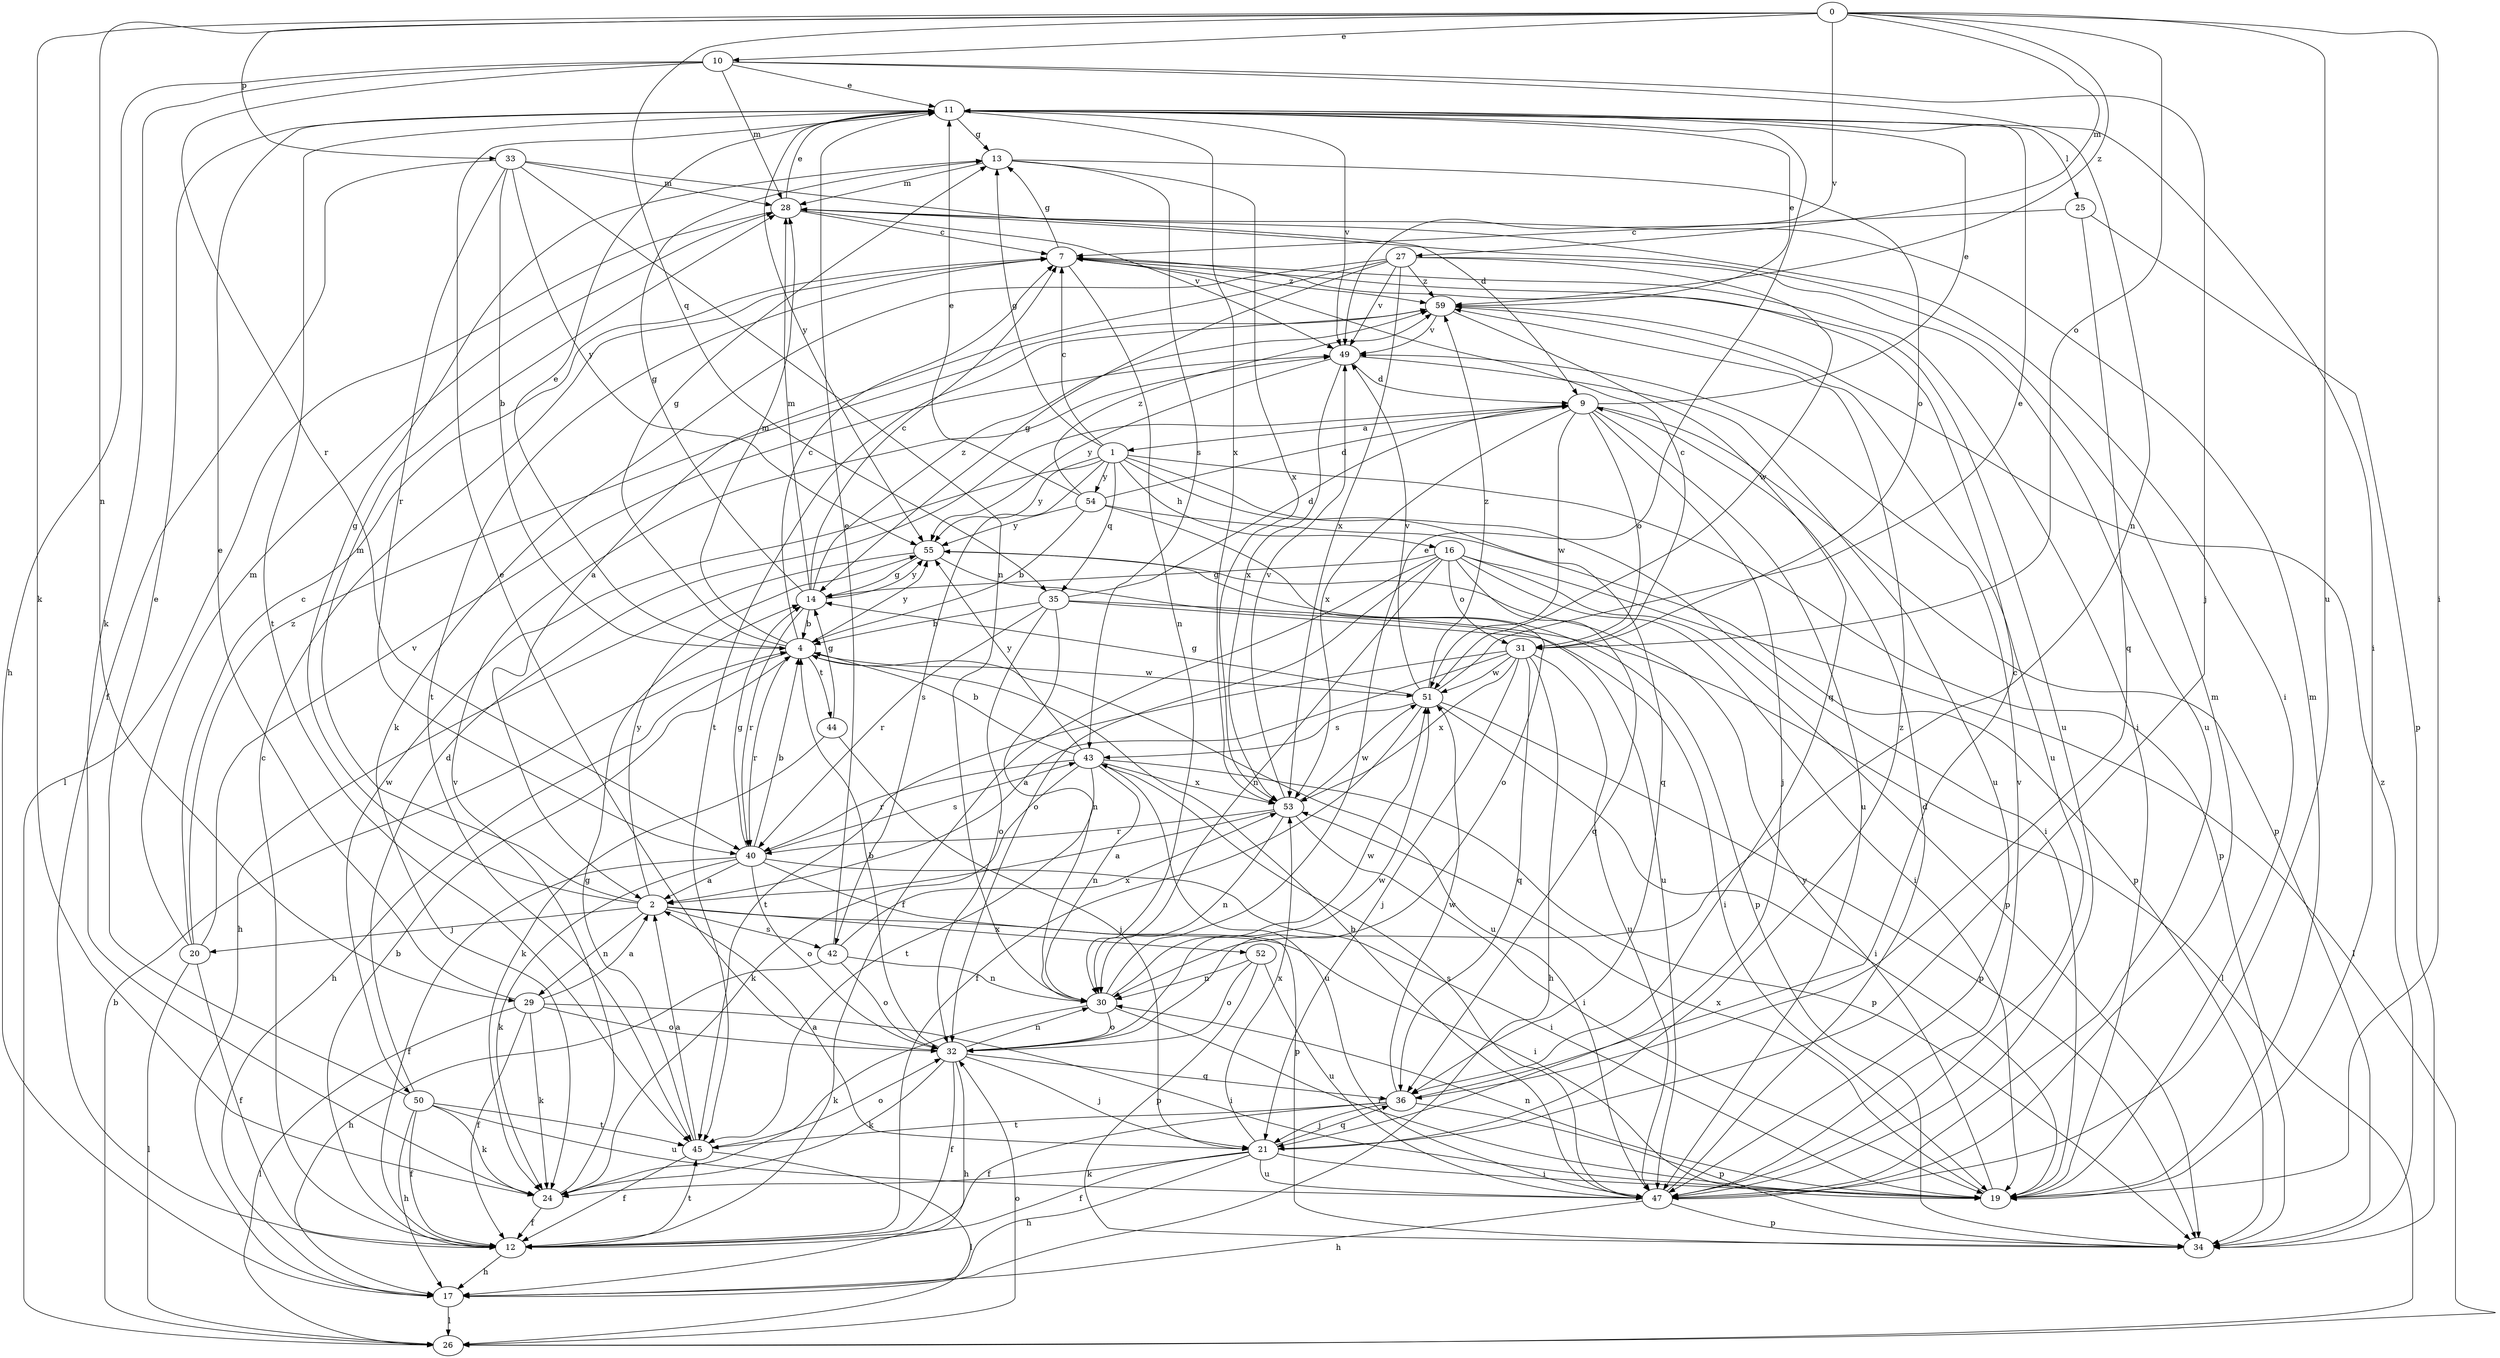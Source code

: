 strict digraph  {
0;
1;
2;
4;
7;
9;
10;
11;
12;
13;
14;
16;
17;
19;
20;
21;
24;
25;
26;
27;
28;
29;
30;
31;
32;
33;
34;
35;
36;
40;
42;
43;
44;
45;
47;
49;
50;
51;
52;
53;
54;
55;
59;
0 -> 10  [label=e];
0 -> 19  [label=i];
0 -> 24  [label=k];
0 -> 27  [label=m];
0 -> 29  [label=n];
0 -> 31  [label=o];
0 -> 33  [label=p];
0 -> 35  [label=q];
0 -> 47  [label=u];
0 -> 49  [label=v];
0 -> 59  [label=z];
1 -> 7  [label=c];
1 -> 13  [label=g];
1 -> 16  [label=h];
1 -> 19  [label=i];
1 -> 34  [label=p];
1 -> 35  [label=q];
1 -> 36  [label=q];
1 -> 42  [label=s];
1 -> 50  [label=w];
1 -> 54  [label=y];
1 -> 55  [label=y];
2 -> 13  [label=g];
2 -> 19  [label=i];
2 -> 20  [label=j];
2 -> 28  [label=m];
2 -> 29  [label=n];
2 -> 42  [label=s];
2 -> 52  [label=x];
2 -> 55  [label=y];
4 -> 7  [label=c];
4 -> 11  [label=e];
4 -> 13  [label=g];
4 -> 17  [label=h];
4 -> 28  [label=m];
4 -> 40  [label=r];
4 -> 44  [label=t];
4 -> 47  [label=u];
4 -> 51  [label=w];
4 -> 55  [label=y];
7 -> 13  [label=g];
7 -> 19  [label=i];
7 -> 30  [label=n];
7 -> 45  [label=t];
7 -> 47  [label=u];
7 -> 59  [label=z];
9 -> 1  [label=a];
9 -> 11  [label=e];
9 -> 21  [label=j];
9 -> 31  [label=o];
9 -> 34  [label=p];
9 -> 47  [label=u];
9 -> 51  [label=w];
9 -> 53  [label=x];
10 -> 11  [label=e];
10 -> 17  [label=h];
10 -> 21  [label=j];
10 -> 24  [label=k];
10 -> 28  [label=m];
10 -> 30  [label=n];
10 -> 40  [label=r];
11 -> 13  [label=g];
11 -> 19  [label=i];
11 -> 25  [label=l];
11 -> 45  [label=t];
11 -> 49  [label=v];
11 -> 53  [label=x];
11 -> 55  [label=y];
12 -> 4  [label=b];
12 -> 7  [label=c];
12 -> 17  [label=h];
12 -> 45  [label=t];
13 -> 28  [label=m];
13 -> 31  [label=o];
13 -> 43  [label=s];
13 -> 53  [label=x];
14 -> 4  [label=b];
14 -> 7  [label=c];
14 -> 13  [label=g];
14 -> 28  [label=m];
14 -> 40  [label=r];
14 -> 55  [label=y];
14 -> 59  [label=z];
16 -> 12  [label=f];
16 -> 14  [label=g];
16 -> 19  [label=i];
16 -> 26  [label=l];
16 -> 30  [label=n];
16 -> 31  [label=o];
16 -> 32  [label=o];
16 -> 34  [label=p];
16 -> 36  [label=q];
17 -> 26  [label=l];
19 -> 28  [label=m];
19 -> 30  [label=n];
19 -> 53  [label=x];
19 -> 55  [label=y];
20 -> 7  [label=c];
20 -> 12  [label=f];
20 -> 26  [label=l];
20 -> 28  [label=m];
20 -> 49  [label=v];
20 -> 59  [label=z];
21 -> 2  [label=a];
21 -> 12  [label=f];
21 -> 17  [label=h];
21 -> 19  [label=i];
21 -> 24  [label=k];
21 -> 36  [label=q];
21 -> 47  [label=u];
21 -> 53  [label=x];
21 -> 59  [label=z];
24 -> 12  [label=f];
24 -> 49  [label=v];
25 -> 7  [label=c];
25 -> 34  [label=p];
25 -> 36  [label=q];
26 -> 4  [label=b];
26 -> 32  [label=o];
27 -> 2  [label=a];
27 -> 14  [label=g];
27 -> 24  [label=k];
27 -> 47  [label=u];
27 -> 49  [label=v];
27 -> 51  [label=w];
27 -> 53  [label=x];
27 -> 59  [label=z];
28 -> 7  [label=c];
28 -> 11  [label=e];
28 -> 19  [label=i];
28 -> 26  [label=l];
28 -> 49  [label=v];
29 -> 2  [label=a];
29 -> 11  [label=e];
29 -> 12  [label=f];
29 -> 19  [label=i];
29 -> 24  [label=k];
29 -> 26  [label=l];
29 -> 32  [label=o];
30 -> 11  [label=e];
30 -> 19  [label=i];
30 -> 24  [label=k];
30 -> 32  [label=o];
30 -> 51  [label=w];
31 -> 2  [label=a];
31 -> 7  [label=c];
31 -> 17  [label=h];
31 -> 21  [label=j];
31 -> 36  [label=q];
31 -> 45  [label=t];
31 -> 47  [label=u];
31 -> 51  [label=w];
31 -> 53  [label=x];
32 -> 4  [label=b];
32 -> 11  [label=e];
32 -> 12  [label=f];
32 -> 17  [label=h];
32 -> 21  [label=j];
32 -> 24  [label=k];
32 -> 30  [label=n];
32 -> 36  [label=q];
32 -> 51  [label=w];
33 -> 4  [label=b];
33 -> 9  [label=d];
33 -> 12  [label=f];
33 -> 28  [label=m];
33 -> 30  [label=n];
33 -> 40  [label=r];
33 -> 55  [label=y];
34 -> 59  [label=z];
35 -> 4  [label=b];
35 -> 9  [label=d];
35 -> 19  [label=i];
35 -> 26  [label=l];
35 -> 30  [label=n];
35 -> 32  [label=o];
35 -> 40  [label=r];
36 -> 7  [label=c];
36 -> 12  [label=f];
36 -> 21  [label=j];
36 -> 34  [label=p];
36 -> 45  [label=t];
36 -> 51  [label=w];
40 -> 2  [label=a];
40 -> 4  [label=b];
40 -> 12  [label=f];
40 -> 14  [label=g];
40 -> 19  [label=i];
40 -> 24  [label=k];
40 -> 32  [label=o];
40 -> 34  [label=p];
40 -> 43  [label=s];
42 -> 11  [label=e];
42 -> 17  [label=h];
42 -> 30  [label=n];
42 -> 32  [label=o];
42 -> 53  [label=x];
43 -> 4  [label=b];
43 -> 24  [label=k];
43 -> 30  [label=n];
43 -> 34  [label=p];
43 -> 40  [label=r];
43 -> 45  [label=t];
43 -> 47  [label=u];
43 -> 53  [label=x];
43 -> 55  [label=y];
44 -> 14  [label=g];
44 -> 21  [label=j];
44 -> 24  [label=k];
45 -> 2  [label=a];
45 -> 12  [label=f];
45 -> 14  [label=g];
45 -> 26  [label=l];
45 -> 32  [label=o];
47 -> 4  [label=b];
47 -> 9  [label=d];
47 -> 17  [label=h];
47 -> 28  [label=m];
47 -> 34  [label=p];
47 -> 43  [label=s];
47 -> 49  [label=v];
49 -> 9  [label=d];
49 -> 47  [label=u];
49 -> 53  [label=x];
49 -> 55  [label=y];
50 -> 9  [label=d];
50 -> 11  [label=e];
50 -> 12  [label=f];
50 -> 17  [label=h];
50 -> 24  [label=k];
50 -> 45  [label=t];
50 -> 47  [label=u];
51 -> 11  [label=e];
51 -> 12  [label=f];
51 -> 14  [label=g];
51 -> 19  [label=i];
51 -> 34  [label=p];
51 -> 43  [label=s];
51 -> 49  [label=v];
51 -> 59  [label=z];
52 -> 30  [label=n];
52 -> 32  [label=o];
52 -> 34  [label=p];
52 -> 47  [label=u];
53 -> 2  [label=a];
53 -> 19  [label=i];
53 -> 30  [label=n];
53 -> 40  [label=r];
53 -> 49  [label=v];
53 -> 51  [label=w];
54 -> 4  [label=b];
54 -> 9  [label=d];
54 -> 11  [label=e];
54 -> 32  [label=o];
54 -> 34  [label=p];
54 -> 55  [label=y];
54 -> 59  [label=z];
55 -> 14  [label=g];
55 -> 17  [label=h];
55 -> 34  [label=p];
55 -> 47  [label=u];
59 -> 11  [label=e];
59 -> 36  [label=q];
59 -> 45  [label=t];
59 -> 47  [label=u];
59 -> 49  [label=v];
}
